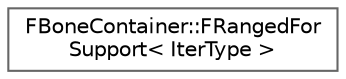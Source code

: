digraph "Graphical Class Hierarchy"
{
 // INTERACTIVE_SVG=YES
 // LATEX_PDF_SIZE
  bgcolor="transparent";
  edge [fontname=Helvetica,fontsize=10,labelfontname=Helvetica,labelfontsize=10];
  node [fontname=Helvetica,fontsize=10,shape=box,height=0.2,width=0.4];
  rankdir="LR";
  Node0 [id="Node000000",label="FBoneContainer::FRangedFor\lSupport\< IterType \>",height=0.2,width=0.4,color="grey40", fillcolor="white", style="filled",URL="$dd/dd3/structFBoneContainer_1_1FRangedForSupport.html",tooltip=" "];
}
